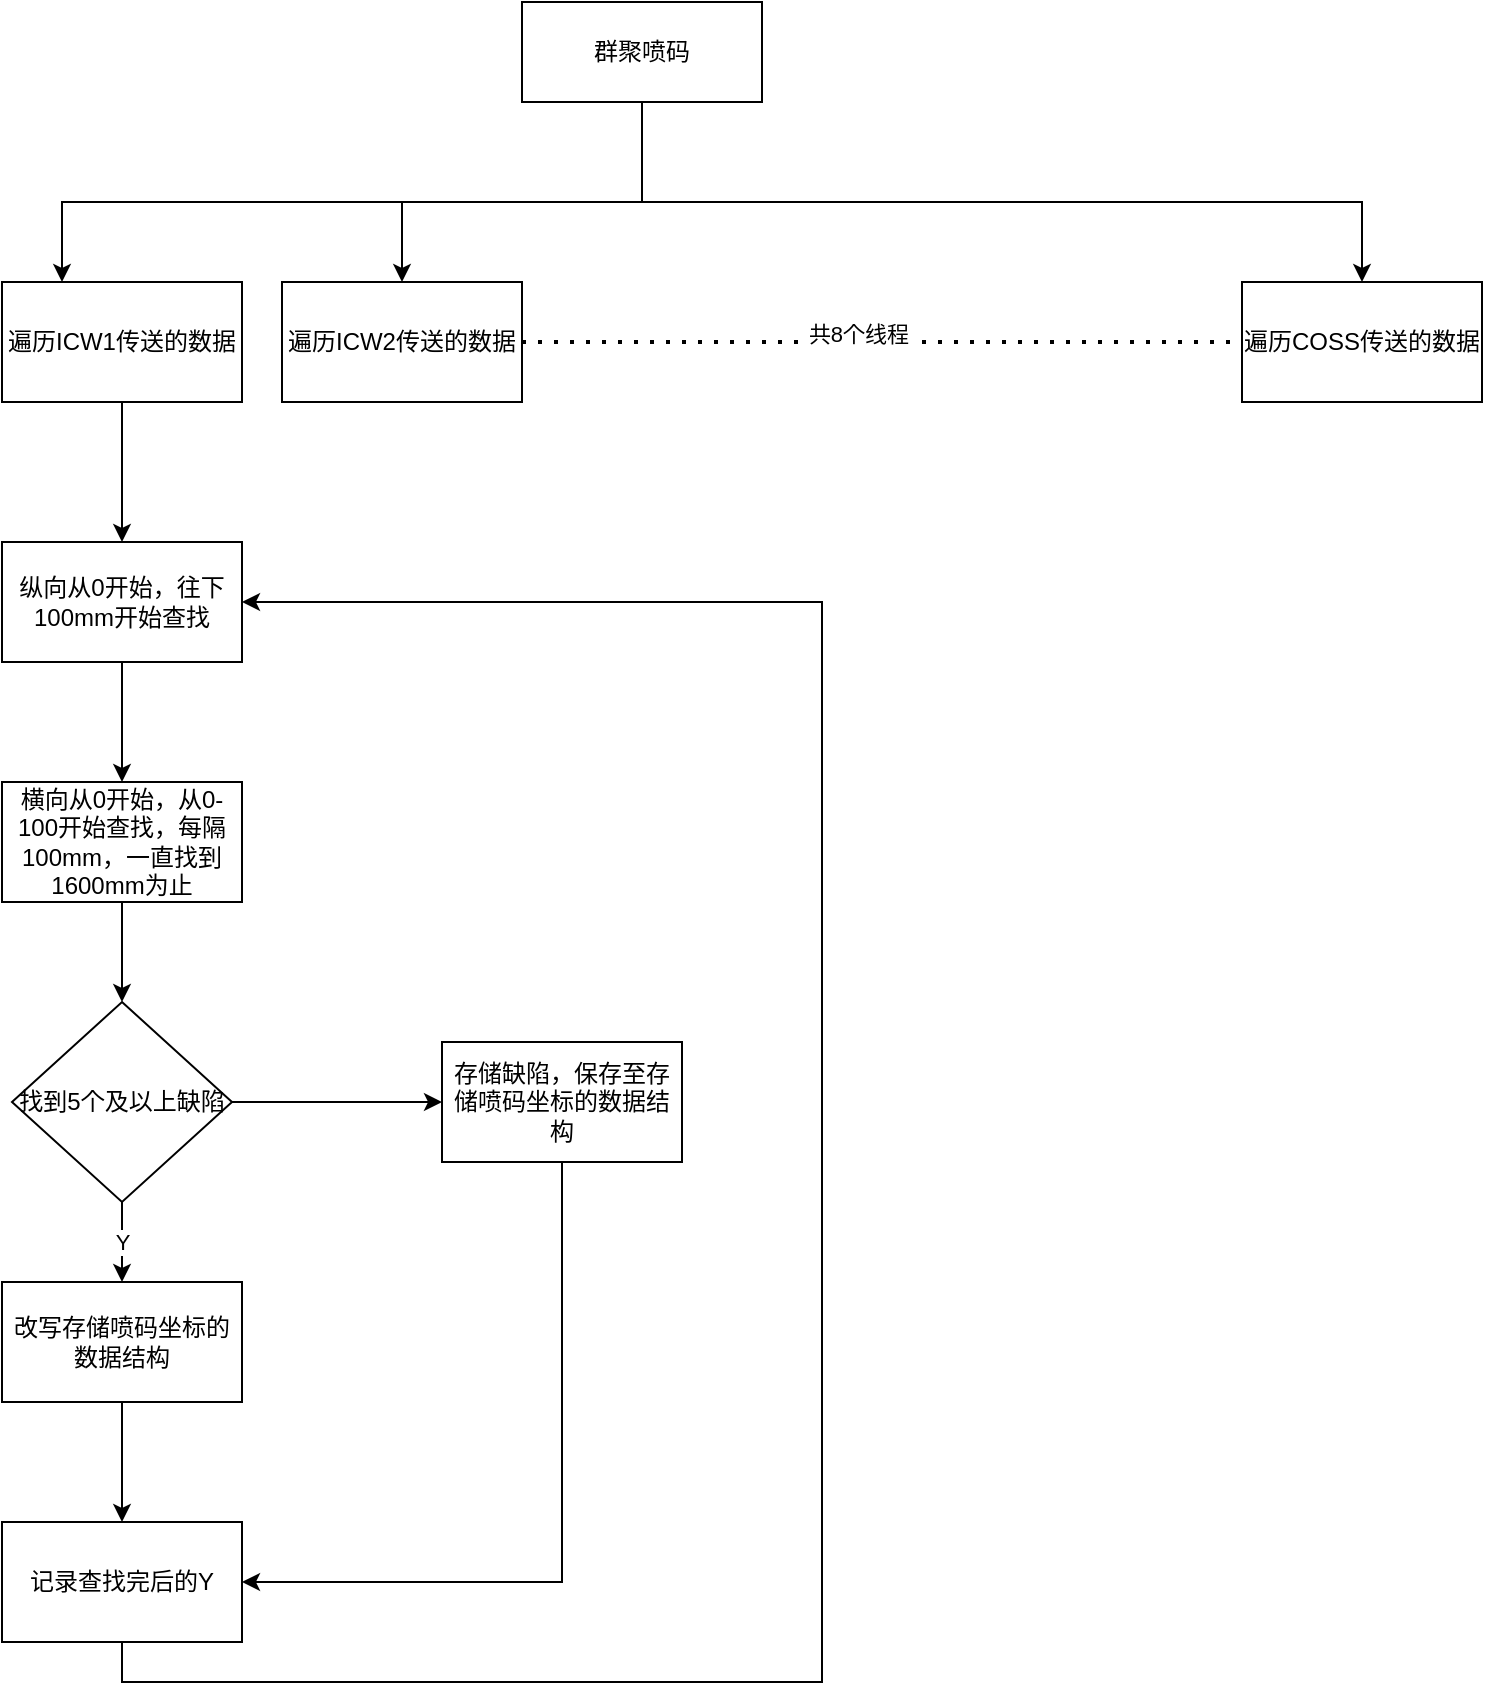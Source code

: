 <mxfile version="21.1.5" type="github">
  <diagram id="C5RBs43oDa-KdzZeNtuy" name="Page-1">
    <mxGraphModel dx="1457" dy="893" grid="1" gridSize="10" guides="1" tooltips="1" connect="1" arrows="1" fold="1" page="1" pageScale="1" pageWidth="827" pageHeight="1169" math="0" shadow="0">
      <root>
        <mxCell id="WIyWlLk6GJQsqaUBKTNV-0" />
        <mxCell id="WIyWlLk6GJQsqaUBKTNV-1" parent="WIyWlLk6GJQsqaUBKTNV-0" />
        <mxCell id="iZBo-pHXf7BfmgakfHH3-1" style="edgeStyle=orthogonalEdgeStyle;rounded=0;orthogonalLoop=1;jettySize=auto;html=1;exitX=0.5;exitY=1;exitDx=0;exitDy=0;entryX=0.25;entryY=0;entryDx=0;entryDy=0;" edge="1" parent="WIyWlLk6GJQsqaUBKTNV-1" source="iZBo-pHXf7BfmgakfHH3-0" target="iZBo-pHXf7BfmgakfHH3-2">
          <mxGeometry relative="1" as="geometry">
            <mxPoint x="370" y="140" as="targetPoint" />
            <Array as="points">
              <mxPoint x="370" y="120" />
              <mxPoint x="80" y="120" />
            </Array>
          </mxGeometry>
        </mxCell>
        <mxCell id="iZBo-pHXf7BfmgakfHH3-0" value="群聚喷码" style="rounded=0;whiteSpace=wrap;html=1;" vertex="1" parent="WIyWlLk6GJQsqaUBKTNV-1">
          <mxGeometry x="310" y="20" width="120" height="50" as="geometry" />
        </mxCell>
        <mxCell id="iZBo-pHXf7BfmgakfHH3-15" style="edgeStyle=orthogonalEdgeStyle;rounded=0;orthogonalLoop=1;jettySize=auto;html=1;exitX=0.5;exitY=1;exitDx=0;exitDy=0;entryX=0.5;entryY=0;entryDx=0;entryDy=0;" edge="1" parent="WIyWlLk6GJQsqaUBKTNV-1" source="iZBo-pHXf7BfmgakfHH3-2" target="iZBo-pHXf7BfmgakfHH3-14">
          <mxGeometry relative="1" as="geometry" />
        </mxCell>
        <mxCell id="iZBo-pHXf7BfmgakfHH3-2" value="遍历ICW1传送的数据" style="rounded=0;whiteSpace=wrap;html=1;" vertex="1" parent="WIyWlLk6GJQsqaUBKTNV-1">
          <mxGeometry x="50" y="160" width="120" height="60" as="geometry" />
        </mxCell>
        <mxCell id="iZBo-pHXf7BfmgakfHH3-3" value="遍历ICW2传送的数据" style="rounded=0;whiteSpace=wrap;html=1;" vertex="1" parent="WIyWlLk6GJQsqaUBKTNV-1">
          <mxGeometry x="190" y="160" width="120" height="60" as="geometry" />
        </mxCell>
        <mxCell id="iZBo-pHXf7BfmgakfHH3-4" value="遍历COSS传送的数据" style="rounded=0;whiteSpace=wrap;html=1;" vertex="1" parent="WIyWlLk6GJQsqaUBKTNV-1">
          <mxGeometry x="670" y="160" width="120" height="60" as="geometry" />
        </mxCell>
        <mxCell id="iZBo-pHXf7BfmgakfHH3-6" value="" style="endArrow=classic;html=1;rounded=0;entryX=0.5;entryY=0;entryDx=0;entryDy=0;" edge="1" parent="WIyWlLk6GJQsqaUBKTNV-1" target="iZBo-pHXf7BfmgakfHH3-3">
          <mxGeometry width="50" height="50" relative="1" as="geometry">
            <mxPoint x="250" y="120" as="sourcePoint" />
            <mxPoint x="440" y="240" as="targetPoint" />
          </mxGeometry>
        </mxCell>
        <mxCell id="iZBo-pHXf7BfmgakfHH3-7" value="" style="endArrow=classic;html=1;rounded=0;entryX=0.5;entryY=0;entryDx=0;entryDy=0;" edge="1" parent="WIyWlLk6GJQsqaUBKTNV-1" target="iZBo-pHXf7BfmgakfHH3-4">
          <mxGeometry width="50" height="50" relative="1" as="geometry">
            <mxPoint x="370" y="120" as="sourcePoint" />
            <mxPoint x="740" y="120" as="targetPoint" />
            <Array as="points">
              <mxPoint x="730" y="120" />
            </Array>
          </mxGeometry>
        </mxCell>
        <mxCell id="iZBo-pHXf7BfmgakfHH3-8" value="" style="endArrow=none;dashed=1;html=1;dashPattern=1 3;strokeWidth=2;rounded=0;exitX=1;exitY=0.5;exitDx=0;exitDy=0;entryX=0;entryY=0.5;entryDx=0;entryDy=0;" edge="1" parent="WIyWlLk6GJQsqaUBKTNV-1" source="iZBo-pHXf7BfmgakfHH3-3" target="iZBo-pHXf7BfmgakfHH3-4">
          <mxGeometry width="50" height="50" relative="1" as="geometry">
            <mxPoint x="390" y="290" as="sourcePoint" />
            <mxPoint x="440" y="240" as="targetPoint" />
          </mxGeometry>
        </mxCell>
        <mxCell id="iZBo-pHXf7BfmgakfHH3-9" value="共8个线程" style="edgeLabel;html=1;align=center;verticalAlign=middle;resizable=0;points=[];" vertex="1" connectable="0" parent="iZBo-pHXf7BfmgakfHH3-8">
          <mxGeometry x="-0.067" y="4" relative="1" as="geometry">
            <mxPoint as="offset" />
          </mxGeometry>
        </mxCell>
        <mxCell id="iZBo-pHXf7BfmgakfHH3-17" style="edgeStyle=orthogonalEdgeStyle;rounded=0;orthogonalLoop=1;jettySize=auto;html=1;exitX=0.5;exitY=1;exitDx=0;exitDy=0;entryX=0.5;entryY=0;entryDx=0;entryDy=0;" edge="1" parent="WIyWlLk6GJQsqaUBKTNV-1" source="iZBo-pHXf7BfmgakfHH3-14" target="iZBo-pHXf7BfmgakfHH3-16">
          <mxGeometry relative="1" as="geometry" />
        </mxCell>
        <mxCell id="iZBo-pHXf7BfmgakfHH3-14" value="纵向从0开始，往下100mm开始查找" style="rounded=0;whiteSpace=wrap;html=1;" vertex="1" parent="WIyWlLk6GJQsqaUBKTNV-1">
          <mxGeometry x="50" y="290" width="120" height="60" as="geometry" />
        </mxCell>
        <mxCell id="iZBo-pHXf7BfmgakfHH3-19" style="edgeStyle=orthogonalEdgeStyle;rounded=0;orthogonalLoop=1;jettySize=auto;html=1;exitX=0.5;exitY=1;exitDx=0;exitDy=0;entryX=0.5;entryY=0;entryDx=0;entryDy=0;" edge="1" parent="WIyWlLk6GJQsqaUBKTNV-1" source="iZBo-pHXf7BfmgakfHH3-16">
          <mxGeometry relative="1" as="geometry">
            <mxPoint x="110" y="520" as="targetPoint" />
          </mxGeometry>
        </mxCell>
        <mxCell id="iZBo-pHXf7BfmgakfHH3-16" value="横向从0开始，从0-100开始查找，每隔100mm，一直找到1600mm为止" style="rounded=0;whiteSpace=wrap;html=1;" vertex="1" parent="WIyWlLk6GJQsqaUBKTNV-1">
          <mxGeometry x="50" y="410" width="120" height="60" as="geometry" />
        </mxCell>
        <mxCell id="iZBo-pHXf7BfmgakfHH3-22" value="Y" style="edgeStyle=orthogonalEdgeStyle;rounded=0;orthogonalLoop=1;jettySize=auto;html=1;exitX=0.5;exitY=1;exitDx=0;exitDy=0;entryX=0.5;entryY=0;entryDx=0;entryDy=0;" edge="1" parent="WIyWlLk6GJQsqaUBKTNV-1" source="iZBo-pHXf7BfmgakfHH3-20" target="iZBo-pHXf7BfmgakfHH3-21">
          <mxGeometry relative="1" as="geometry" />
        </mxCell>
        <mxCell id="iZBo-pHXf7BfmgakfHH3-23" style="edgeStyle=orthogonalEdgeStyle;rounded=0;orthogonalLoop=1;jettySize=auto;html=1;exitX=1;exitY=0.5;exitDx=0;exitDy=0;" edge="1" parent="WIyWlLk6GJQsqaUBKTNV-1" source="iZBo-pHXf7BfmgakfHH3-20">
          <mxGeometry relative="1" as="geometry">
            <mxPoint x="270" y="570" as="targetPoint" />
          </mxGeometry>
        </mxCell>
        <mxCell id="iZBo-pHXf7BfmgakfHH3-20" value="找到5个及以上缺陷" style="rhombus;whiteSpace=wrap;html=1;" vertex="1" parent="WIyWlLk6GJQsqaUBKTNV-1">
          <mxGeometry x="55" y="520" width="110" height="100" as="geometry" />
        </mxCell>
        <mxCell id="iZBo-pHXf7BfmgakfHH3-27" style="edgeStyle=orthogonalEdgeStyle;rounded=0;orthogonalLoop=1;jettySize=auto;html=1;exitX=0.5;exitY=1;exitDx=0;exitDy=0;" edge="1" parent="WIyWlLk6GJQsqaUBKTNV-1" source="iZBo-pHXf7BfmgakfHH3-21">
          <mxGeometry relative="1" as="geometry">
            <mxPoint x="110" y="780" as="targetPoint" />
          </mxGeometry>
        </mxCell>
        <mxCell id="iZBo-pHXf7BfmgakfHH3-21" value="改写存储喷码坐标的数据结构" style="rounded=0;whiteSpace=wrap;html=1;" vertex="1" parent="WIyWlLk6GJQsqaUBKTNV-1">
          <mxGeometry x="50" y="660" width="120" height="60" as="geometry" />
        </mxCell>
        <mxCell id="iZBo-pHXf7BfmgakfHH3-29" style="edgeStyle=orthogonalEdgeStyle;rounded=0;orthogonalLoop=1;jettySize=auto;html=1;exitX=0.5;exitY=1;exitDx=0;exitDy=0;entryX=1;entryY=0.5;entryDx=0;entryDy=0;" edge="1" parent="WIyWlLk6GJQsqaUBKTNV-1" source="iZBo-pHXf7BfmgakfHH3-24" target="iZBo-pHXf7BfmgakfHH3-28">
          <mxGeometry relative="1" as="geometry" />
        </mxCell>
        <mxCell id="iZBo-pHXf7BfmgakfHH3-24" value="存储缺陷，保存至存储喷码坐标的数据结构" style="rounded=0;whiteSpace=wrap;html=1;" vertex="1" parent="WIyWlLk6GJQsqaUBKTNV-1">
          <mxGeometry x="270" y="540" width="120" height="60" as="geometry" />
        </mxCell>
        <mxCell id="iZBo-pHXf7BfmgakfHH3-30" style="edgeStyle=orthogonalEdgeStyle;rounded=0;orthogonalLoop=1;jettySize=auto;html=1;exitX=0.5;exitY=1;exitDx=0;exitDy=0;entryX=1;entryY=0.5;entryDx=0;entryDy=0;" edge="1" parent="WIyWlLk6GJQsqaUBKTNV-1" source="iZBo-pHXf7BfmgakfHH3-28" target="iZBo-pHXf7BfmgakfHH3-14">
          <mxGeometry relative="1" as="geometry">
            <mxPoint x="470" y="610" as="targetPoint" />
            <Array as="points">
              <mxPoint x="110" y="860" />
              <mxPoint x="460" y="860" />
              <mxPoint x="460" y="320" />
            </Array>
          </mxGeometry>
        </mxCell>
        <mxCell id="iZBo-pHXf7BfmgakfHH3-28" value="记录查找完后的Y" style="rounded=0;whiteSpace=wrap;html=1;" vertex="1" parent="WIyWlLk6GJQsqaUBKTNV-1">
          <mxGeometry x="50" y="780" width="120" height="60" as="geometry" />
        </mxCell>
      </root>
    </mxGraphModel>
  </diagram>
</mxfile>
